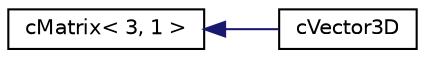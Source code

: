 digraph "Graphical Class Hierarchy"
{
  edge [fontname="Helvetica",fontsize="10",labelfontname="Helvetica",labelfontsize="10"];
  node [fontname="Helvetica",fontsize="10",shape=record];
  rankdir="LR";
  Node1 [label="cMatrix\< 3, 1 \>",height=0.2,width=0.4,color="black", fillcolor="white", style="filled",URL="$classc_matrix.html"];
  Node1 -> Node2 [dir="back",color="midnightblue",fontsize="10",style="solid",fontname="Helvetica"];
  Node2 [label="cVector3D",height=0.2,width=0.4,color="black", fillcolor="white", style="filled",URL="$classc_vector3_d.html"];
}
